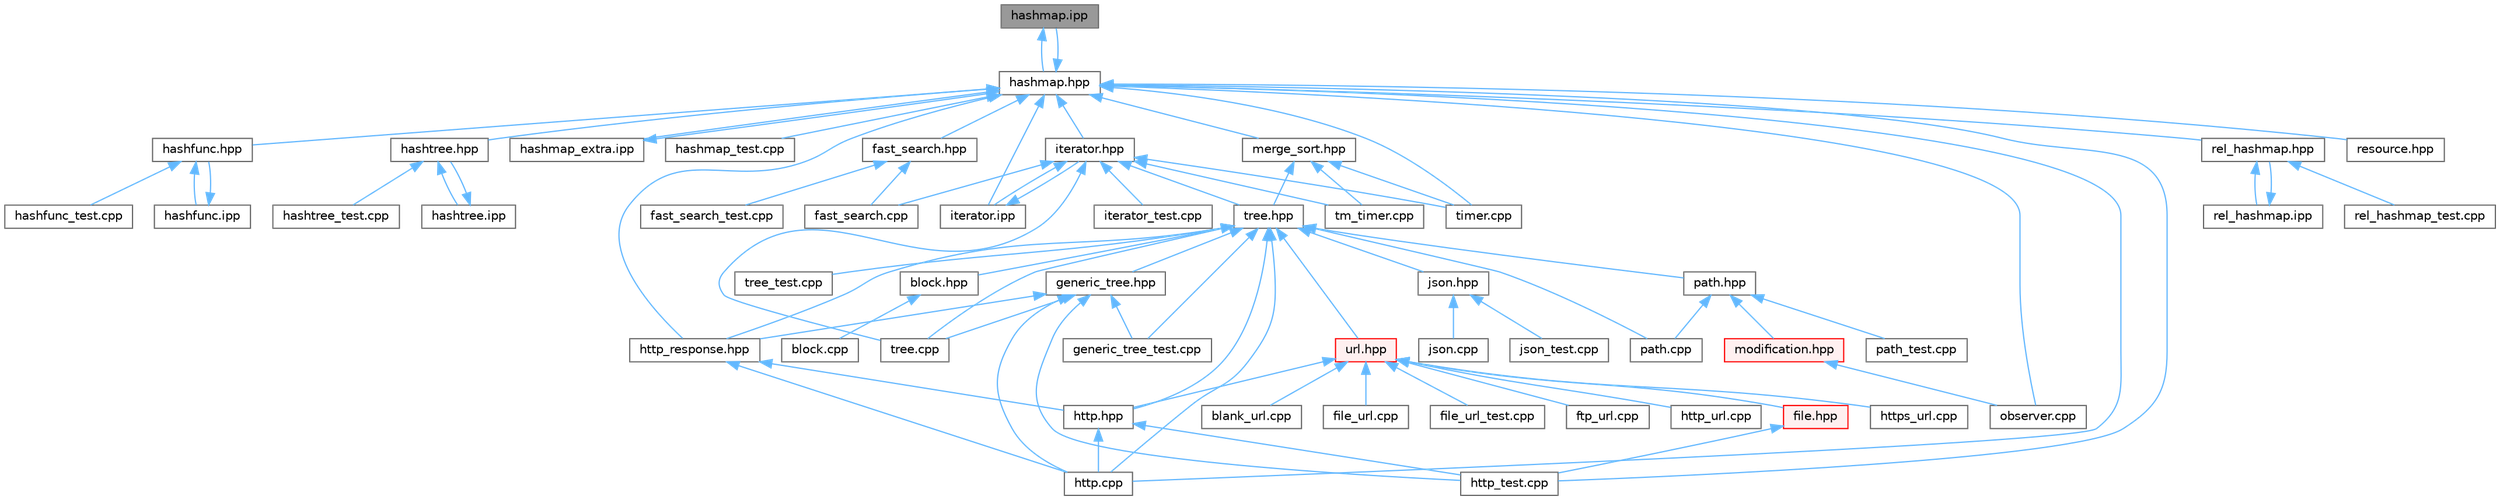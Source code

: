 digraph "hashmap.ipp"
{
 // LATEX_PDF_SIZE
  bgcolor="transparent";
  edge [fontname=Helvetica,fontsize=10,labelfontname=Helvetica,labelfontsize=10];
  node [fontname=Helvetica,fontsize=10,shape=box,height=0.2,width=0.4];
  Node1 [label="hashmap.ipp",height=0.2,width=0.4,color="gray40", fillcolor="grey60", style="filled", fontcolor="black",tooltip=" "];
  Node1 -> Node2 [dir="back",color="steelblue1",style="solid"];
  Node2 [label="hashmap.hpp",height=0.2,width=0.4,color="grey40", fillcolor="white", style="filled",URL="$hashmap_8hpp.html",tooltip=" "];
  Node2 -> Node3 [dir="back",color="steelblue1",style="solid"];
  Node3 [label="fast_search.hpp",height=0.2,width=0.4,color="grey40", fillcolor="white", style="filled",URL="$fast__search_8hpp.html",tooltip=" "];
  Node3 -> Node4 [dir="back",color="steelblue1",style="solid"];
  Node4 [label="fast_search.cpp",height=0.2,width=0.4,color="grey40", fillcolor="white", style="filled",URL="$fast__search_8cpp.html",tooltip=" "];
  Node3 -> Node5 [dir="back",color="steelblue1",style="solid"];
  Node5 [label="fast_search_test.cpp",height=0.2,width=0.4,color="grey40", fillcolor="white", style="filled",URL="$fast__search__test_8cpp.html",tooltip=" "];
  Node2 -> Node6 [dir="back",color="steelblue1",style="solid"];
  Node6 [label="hashfunc.hpp",height=0.2,width=0.4,color="grey40", fillcolor="white", style="filled",URL="$hashfunc_8hpp.html",tooltip=" "];
  Node6 -> Node7 [dir="back",color="steelblue1",style="solid"];
  Node7 [label="hashfunc.ipp",height=0.2,width=0.4,color="grey40", fillcolor="white", style="filled",URL="$hashfunc_8ipp.html",tooltip=" "];
  Node7 -> Node6 [dir="back",color="steelblue1",style="solid"];
  Node6 -> Node8 [dir="back",color="steelblue1",style="solid"];
  Node8 [label="hashfunc_test.cpp",height=0.2,width=0.4,color="grey40", fillcolor="white", style="filled",URL="$hashfunc__test_8cpp.html",tooltip=" "];
  Node2 -> Node1 [dir="back",color="steelblue1",style="solid"];
  Node2 -> Node9 [dir="back",color="steelblue1",style="solid"];
  Node9 [label="hashmap_extra.ipp",height=0.2,width=0.4,color="grey40", fillcolor="white", style="filled",URL="$hashmap__extra_8ipp.html",tooltip=" "];
  Node9 -> Node2 [dir="back",color="steelblue1",style="solid"];
  Node2 -> Node10 [dir="back",color="steelblue1",style="solid"];
  Node10 [label="hashmap_test.cpp",height=0.2,width=0.4,color="grey40", fillcolor="white", style="filled",URL="$hashmap__test_8cpp.html",tooltip=" "];
  Node2 -> Node11 [dir="back",color="steelblue1",style="solid"];
  Node11 [label="hashtree.hpp",height=0.2,width=0.4,color="grey40", fillcolor="white", style="filled",URL="$hashtree_8hpp.html",tooltip=" "];
  Node11 -> Node12 [dir="back",color="steelblue1",style="solid"];
  Node12 [label="hashtree.ipp",height=0.2,width=0.4,color="grey40", fillcolor="white", style="filled",URL="$hashtree_8ipp.html",tooltip=" "];
  Node12 -> Node11 [dir="back",color="steelblue1",style="solid"];
  Node11 -> Node13 [dir="back",color="steelblue1",style="solid"];
  Node13 [label="hashtree_test.cpp",height=0.2,width=0.4,color="grey40", fillcolor="white", style="filled",URL="$hashtree__test_8cpp.html",tooltip=" "];
  Node2 -> Node14 [dir="back",color="steelblue1",style="solid"];
  Node14 [label="http.cpp",height=0.2,width=0.4,color="grey40", fillcolor="white", style="filled",URL="$http_8cpp.html",tooltip=" "];
  Node2 -> Node15 [dir="back",color="steelblue1",style="solid"];
  Node15 [label="http_response.hpp",height=0.2,width=0.4,color="grey40", fillcolor="white", style="filled",URL="$http__response_8hpp.html",tooltip=" "];
  Node15 -> Node14 [dir="back",color="steelblue1",style="solid"];
  Node15 -> Node16 [dir="back",color="steelblue1",style="solid"];
  Node16 [label="http.hpp",height=0.2,width=0.4,color="grey40", fillcolor="white", style="filled",URL="$http_8hpp.html",tooltip=" "];
  Node16 -> Node14 [dir="back",color="steelblue1",style="solid"];
  Node16 -> Node17 [dir="back",color="steelblue1",style="solid"];
  Node17 [label="http_test.cpp",height=0.2,width=0.4,color="grey40", fillcolor="white", style="filled",URL="$http__test_8cpp.html",tooltip=" "];
  Node2 -> Node17 [dir="back",color="steelblue1",style="solid"];
  Node2 -> Node18 [dir="back",color="steelblue1",style="solid"];
  Node18 [label="iterator.hpp",height=0.2,width=0.4,color="grey40", fillcolor="white", style="filled",URL="$iterator_8hpp.html",tooltip=" "];
  Node18 -> Node4 [dir="back",color="steelblue1",style="solid"];
  Node18 -> Node19 [dir="back",color="steelblue1",style="solid"];
  Node19 [label="iterator.ipp",height=0.2,width=0.4,color="grey40", fillcolor="white", style="filled",URL="$iterator_8ipp.html",tooltip=" "];
  Node19 -> Node18 [dir="back",color="steelblue1",style="solid"];
  Node18 -> Node20 [dir="back",color="steelblue1",style="solid"];
  Node20 [label="iterator_test.cpp",height=0.2,width=0.4,color="grey40", fillcolor="white", style="filled",URL="$iterator__test_8cpp.html",tooltip=" "];
  Node18 -> Node21 [dir="back",color="steelblue1",style="solid"];
  Node21 [label="timer.cpp",height=0.2,width=0.4,color="grey40", fillcolor="white", style="filled",URL="$timer_8cpp.html",tooltip=" "];
  Node18 -> Node22 [dir="back",color="steelblue1",style="solid"];
  Node22 [label="tm_timer.cpp",height=0.2,width=0.4,color="grey40", fillcolor="white", style="filled",URL="$tm__timer_8cpp.html",tooltip=" "];
  Node18 -> Node23 [dir="back",color="steelblue1",style="solid"];
  Node23 [label="tree.cpp",height=0.2,width=0.4,color="grey40", fillcolor="white", style="filled",URL="$tree_8cpp.html",tooltip=" "];
  Node18 -> Node24 [dir="back",color="steelblue1",style="solid"];
  Node24 [label="tree.hpp",height=0.2,width=0.4,color="grey40", fillcolor="white", style="filled",URL="$tree_8hpp.html",tooltip=" "];
  Node24 -> Node25 [dir="back",color="steelblue1",style="solid"];
  Node25 [label="block.hpp",height=0.2,width=0.4,color="grey40", fillcolor="white", style="filled",URL="$block_8hpp.html",tooltip=" "];
  Node25 -> Node26 [dir="back",color="steelblue1",style="solid"];
  Node26 [label="block.cpp",height=0.2,width=0.4,color="grey40", fillcolor="white", style="filled",URL="$block_8cpp.html",tooltip=" "];
  Node24 -> Node27 [dir="back",color="steelblue1",style="solid"];
  Node27 [label="generic_tree.hpp",height=0.2,width=0.4,color="grey40", fillcolor="white", style="filled",URL="$generic__tree_8hpp.html",tooltip=" "];
  Node27 -> Node28 [dir="back",color="steelblue1",style="solid"];
  Node28 [label="generic_tree_test.cpp",height=0.2,width=0.4,color="grey40", fillcolor="white", style="filled",URL="$generic__tree__test_8cpp.html",tooltip=" "];
  Node27 -> Node14 [dir="back",color="steelblue1",style="solid"];
  Node27 -> Node15 [dir="back",color="steelblue1",style="solid"];
  Node27 -> Node17 [dir="back",color="steelblue1",style="solid"];
  Node27 -> Node23 [dir="back",color="steelblue1",style="solid"];
  Node24 -> Node28 [dir="back",color="steelblue1",style="solid"];
  Node24 -> Node14 [dir="back",color="steelblue1",style="solid"];
  Node24 -> Node16 [dir="back",color="steelblue1",style="solid"];
  Node24 -> Node15 [dir="back",color="steelblue1",style="solid"];
  Node24 -> Node29 [dir="back",color="steelblue1",style="solid"];
  Node29 [label="json.hpp",height=0.2,width=0.4,color="grey40", fillcolor="white", style="filled",URL="$json_8hpp.html",tooltip=" "];
  Node29 -> Node30 [dir="back",color="steelblue1",style="solid"];
  Node30 [label="json.cpp",height=0.2,width=0.4,color="grey40", fillcolor="white", style="filled",URL="$json_8cpp.html",tooltip=" "];
  Node29 -> Node31 [dir="back",color="steelblue1",style="solid"];
  Node31 [label="json_test.cpp",height=0.2,width=0.4,color="grey40", fillcolor="white", style="filled",URL="$json__test_8cpp.html",tooltip=" "];
  Node24 -> Node32 [dir="back",color="steelblue1",style="solid"];
  Node32 [label="path.cpp",height=0.2,width=0.4,color="grey40", fillcolor="white", style="filled",URL="$path_8cpp.html",tooltip=" "];
  Node24 -> Node33 [dir="back",color="steelblue1",style="solid"];
  Node33 [label="path.hpp",height=0.2,width=0.4,color="grey40", fillcolor="white", style="filled",URL="$path_8hpp.html",tooltip=" "];
  Node33 -> Node34 [dir="back",color="steelblue1",style="solid"];
  Node34 [label="modification.hpp",height=0.2,width=0.4,color="red", fillcolor="#FFF0F0", style="filled",URL="$modification_8hpp.html",tooltip=" "];
  Node34 -> Node37 [dir="back",color="steelblue1",style="solid"];
  Node37 [label="observer.cpp",height=0.2,width=0.4,color="grey40", fillcolor="white", style="filled",URL="$observer_8cpp.html",tooltip=" "];
  Node33 -> Node32 [dir="back",color="steelblue1",style="solid"];
  Node33 -> Node38 [dir="back",color="steelblue1",style="solid"];
  Node38 [label="path_test.cpp",height=0.2,width=0.4,color="grey40", fillcolor="white", style="filled",URL="$path__test_8cpp.html",tooltip=" "];
  Node24 -> Node23 [dir="back",color="steelblue1",style="solid"];
  Node24 -> Node39 [dir="back",color="steelblue1",style="solid"];
  Node39 [label="tree_test.cpp",height=0.2,width=0.4,color="grey40", fillcolor="white", style="filled",URL="$tree__test_8cpp.html",tooltip=" "];
  Node24 -> Node40 [dir="back",color="steelblue1",style="solid"];
  Node40 [label="url.hpp",height=0.2,width=0.4,color="red", fillcolor="#FFF0F0", style="filled",URL="$url_8hpp.html",tooltip=" "];
  Node40 -> Node41 [dir="back",color="steelblue1",style="solid"];
  Node41 [label="blank_url.cpp",height=0.2,width=0.4,color="grey40", fillcolor="white", style="filled",URL="$blank__url_8cpp.html",tooltip=" "];
  Node40 -> Node42 [dir="back",color="steelblue1",style="solid"];
  Node42 [label="file.hpp",height=0.2,width=0.4,color="red", fillcolor="#FFF0F0", style="filled",URL="$file_8hpp.html",tooltip=" "];
  Node42 -> Node17 [dir="back",color="steelblue1",style="solid"];
  Node40 -> Node49 [dir="back",color="steelblue1",style="solid"];
  Node49 [label="file_url.cpp",height=0.2,width=0.4,color="grey40", fillcolor="white", style="filled",URL="$file__url_8cpp.html",tooltip=" "];
  Node40 -> Node50 [dir="back",color="steelblue1",style="solid"];
  Node50 [label="file_url_test.cpp",height=0.2,width=0.4,color="grey40", fillcolor="white", style="filled",URL="$file__url__test_8cpp.html",tooltip=" "];
  Node40 -> Node51 [dir="back",color="steelblue1",style="solid"];
  Node51 [label="ftp_url.cpp",height=0.2,width=0.4,color="grey40", fillcolor="white", style="filled",URL="$ftp__url_8cpp.html",tooltip=" "];
  Node40 -> Node16 [dir="back",color="steelblue1",style="solid"];
  Node40 -> Node52 [dir="back",color="steelblue1",style="solid"];
  Node52 [label="http_url.cpp",height=0.2,width=0.4,color="grey40", fillcolor="white", style="filled",URL="$http__url_8cpp.html",tooltip=" "];
  Node40 -> Node53 [dir="back",color="steelblue1",style="solid"];
  Node53 [label="https_url.cpp",height=0.2,width=0.4,color="grey40", fillcolor="white", style="filled",URL="$https__url_8cpp.html",tooltip=" "];
  Node2 -> Node19 [dir="back",color="steelblue1",style="solid"];
  Node2 -> Node60 [dir="back",color="steelblue1",style="solid"];
  Node60 [label="merge_sort.hpp",height=0.2,width=0.4,color="grey40", fillcolor="white", style="filled",URL="$merge__sort_8hpp.html",tooltip=" "];
  Node60 -> Node21 [dir="back",color="steelblue1",style="solid"];
  Node60 -> Node22 [dir="back",color="steelblue1",style="solid"];
  Node60 -> Node24 [dir="back",color="steelblue1",style="solid"];
  Node2 -> Node37 [dir="back",color="steelblue1",style="solid"];
  Node2 -> Node61 [dir="back",color="steelblue1",style="solid"];
  Node61 [label="rel_hashmap.hpp",height=0.2,width=0.4,color="grey40", fillcolor="white", style="filled",URL="$rel__hashmap_8hpp.html",tooltip=" "];
  Node61 -> Node62 [dir="back",color="steelblue1",style="solid"];
  Node62 [label="rel_hashmap.ipp",height=0.2,width=0.4,color="grey40", fillcolor="white", style="filled",URL="$rel__hashmap_8ipp.html",tooltip=" "];
  Node62 -> Node61 [dir="back",color="steelblue1",style="solid"];
  Node61 -> Node63 [dir="back",color="steelblue1",style="solid"];
  Node63 [label="rel_hashmap_test.cpp",height=0.2,width=0.4,color="grey40", fillcolor="white", style="filled",URL="$rel__hashmap__test_8cpp.html",tooltip=" "];
  Node2 -> Node64 [dir="back",color="steelblue1",style="solid"];
  Node64 [label="resource.hpp",height=0.2,width=0.4,color="grey40", fillcolor="white", style="filled",URL="$resource_8hpp.html",tooltip=" "];
  Node2 -> Node21 [dir="back",color="steelblue1",style="solid"];
}
